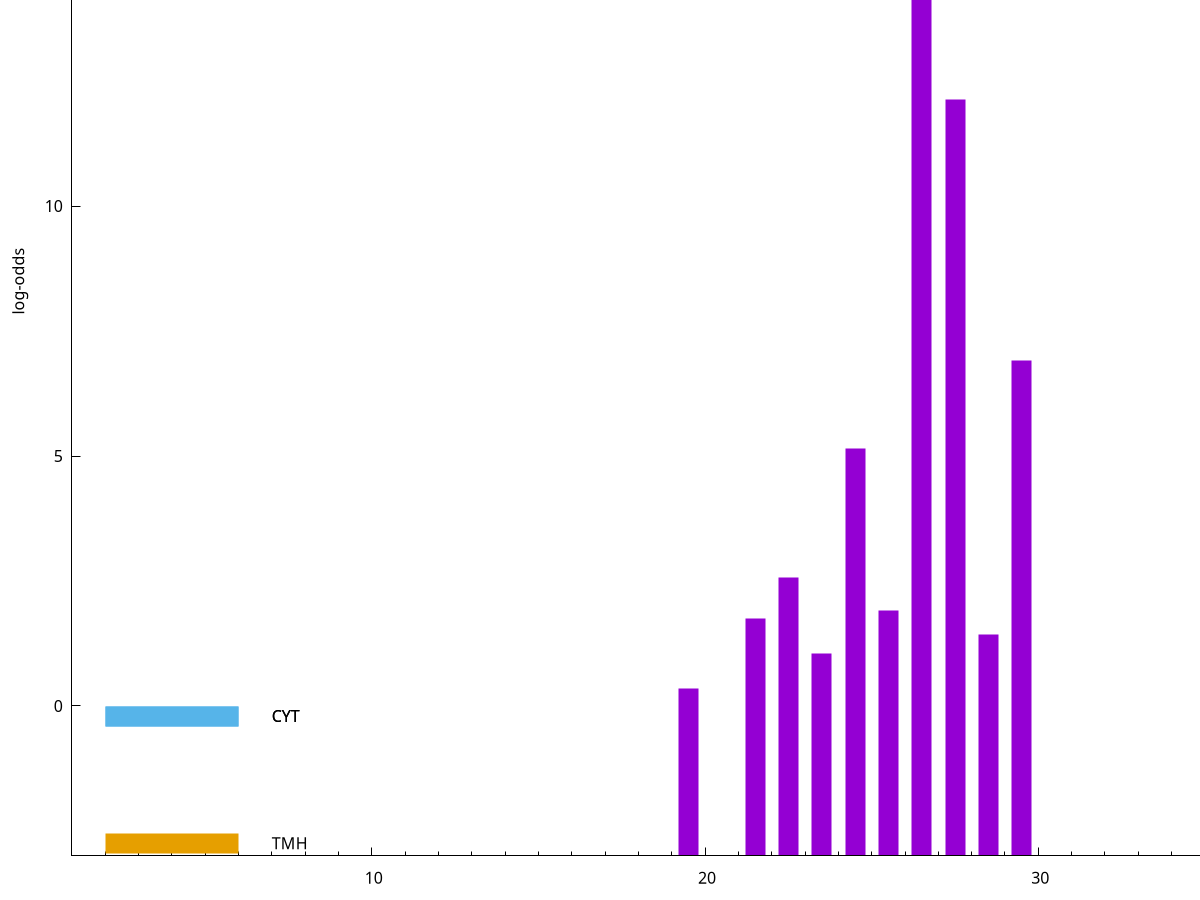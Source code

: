 set title "LipoP predictions for SRR5666568.gff"
set size 2., 1.4
set xrange [1:70] 
set mxtics 10
set yrange [-3:20]
set y2range [0:23]
set ylabel "log-odds"
set term postscript eps color solid "Helvetica" 30
set output "SRR5666568.gff544.eps"
set arrow from 2,16.1344 to 6,16.1344 nohead lt 1 lw 20
set label "SpI" at 7,16.1344
set arrow from 2,-0.200913 to 6,-0.200913 nohead lt 3 lw 20
set label "CYT" at 7,-0.200913
set arrow from 2,-0.200913 to 6,-0.200913 nohead lt 3 lw 20
set label "CYT" at 7,-0.200913
set arrow from 2,-2.74668 to 6,-2.74668 nohead lt 4 lw 20
set label "TMH" at 7,-2.74668
set arrow from 2,16.1344 to 6,16.1344 nohead lt 1 lw 20
set label "SpI" at 7,16.1344
# NOTE: The scores below are the log-odds scores with the threshold
# NOTE: subtracted (a hack to make gnuplot make the histogram all
# NOTE: look nice).
plot "-" axes x1y2 title "" with impulses lt 1 lw 20
26.500000 19.037600
27.500000 15.133700
29.500000 9.916700
24.500000 8.144000
22.500000 5.565150
25.500000 4.910040
21.500000 4.750160
28.500000 4.427540
23.500000 4.050930
19.500000 3.343657
e
exit

